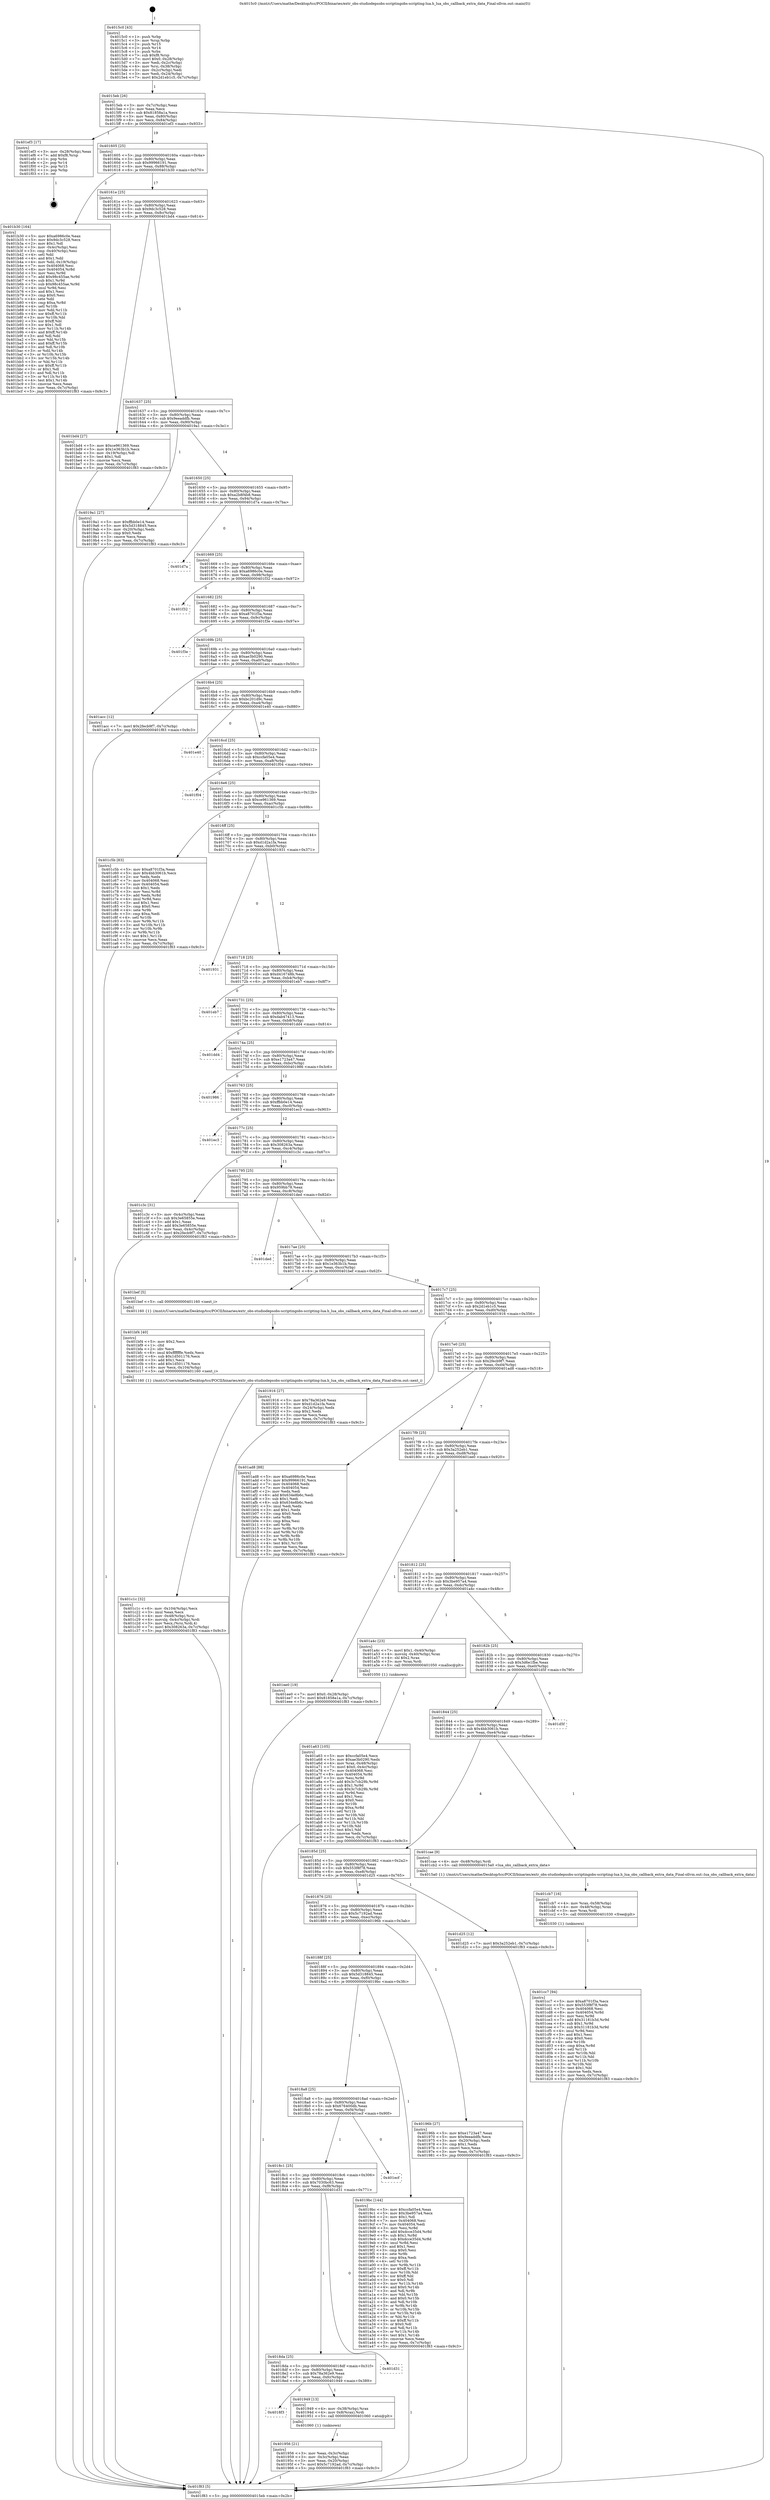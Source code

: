 digraph "0x4015c0" {
  label = "0x4015c0 (/mnt/c/Users/mathe/Desktop/tcc/POCII/binaries/extr_obs-studiodepsobs-scriptingobs-scripting-lua.h_lua_obs_callback_extra_data_Final-ollvm.out::main(0))"
  labelloc = "t"
  node[shape=record]

  Entry [label="",width=0.3,height=0.3,shape=circle,fillcolor=black,style=filled]
  "0x4015eb" [label="{
     0x4015eb [26]\l
     | [instrs]\l
     &nbsp;&nbsp;0x4015eb \<+3\>: mov -0x7c(%rbp),%eax\l
     &nbsp;&nbsp;0x4015ee \<+2\>: mov %eax,%ecx\l
     &nbsp;&nbsp;0x4015f0 \<+6\>: sub $0x81858a1a,%ecx\l
     &nbsp;&nbsp;0x4015f6 \<+3\>: mov %eax,-0x80(%rbp)\l
     &nbsp;&nbsp;0x4015f9 \<+6\>: mov %ecx,-0x84(%rbp)\l
     &nbsp;&nbsp;0x4015ff \<+6\>: je 0000000000401ef3 \<main+0x933\>\l
  }"]
  "0x401ef3" [label="{
     0x401ef3 [17]\l
     | [instrs]\l
     &nbsp;&nbsp;0x401ef3 \<+3\>: mov -0x28(%rbp),%eax\l
     &nbsp;&nbsp;0x401ef6 \<+7\>: add $0xf8,%rsp\l
     &nbsp;&nbsp;0x401efd \<+1\>: pop %rbx\l
     &nbsp;&nbsp;0x401efe \<+2\>: pop %r14\l
     &nbsp;&nbsp;0x401f00 \<+2\>: pop %r15\l
     &nbsp;&nbsp;0x401f02 \<+1\>: pop %rbp\l
     &nbsp;&nbsp;0x401f03 \<+1\>: ret\l
  }"]
  "0x401605" [label="{
     0x401605 [25]\l
     | [instrs]\l
     &nbsp;&nbsp;0x401605 \<+5\>: jmp 000000000040160a \<main+0x4a\>\l
     &nbsp;&nbsp;0x40160a \<+3\>: mov -0x80(%rbp),%eax\l
     &nbsp;&nbsp;0x40160d \<+5\>: sub $0x99966191,%eax\l
     &nbsp;&nbsp;0x401612 \<+6\>: mov %eax,-0x88(%rbp)\l
     &nbsp;&nbsp;0x401618 \<+6\>: je 0000000000401b30 \<main+0x570\>\l
  }"]
  Exit [label="",width=0.3,height=0.3,shape=circle,fillcolor=black,style=filled,peripheries=2]
  "0x401b30" [label="{
     0x401b30 [164]\l
     | [instrs]\l
     &nbsp;&nbsp;0x401b30 \<+5\>: mov $0xa6986c0e,%eax\l
     &nbsp;&nbsp;0x401b35 \<+5\>: mov $0x9dc3c528,%ecx\l
     &nbsp;&nbsp;0x401b3a \<+2\>: mov $0x1,%dl\l
     &nbsp;&nbsp;0x401b3c \<+3\>: mov -0x4c(%rbp),%esi\l
     &nbsp;&nbsp;0x401b3f \<+3\>: cmp -0x40(%rbp),%esi\l
     &nbsp;&nbsp;0x401b42 \<+4\>: setl %dil\l
     &nbsp;&nbsp;0x401b46 \<+4\>: and $0x1,%dil\l
     &nbsp;&nbsp;0x401b4a \<+4\>: mov %dil,-0x19(%rbp)\l
     &nbsp;&nbsp;0x401b4e \<+7\>: mov 0x404068,%esi\l
     &nbsp;&nbsp;0x401b55 \<+8\>: mov 0x404054,%r8d\l
     &nbsp;&nbsp;0x401b5d \<+3\>: mov %esi,%r9d\l
     &nbsp;&nbsp;0x401b60 \<+7\>: add $0x98c455ae,%r9d\l
     &nbsp;&nbsp;0x401b67 \<+4\>: sub $0x1,%r9d\l
     &nbsp;&nbsp;0x401b6b \<+7\>: sub $0x98c455ae,%r9d\l
     &nbsp;&nbsp;0x401b72 \<+4\>: imul %r9d,%esi\l
     &nbsp;&nbsp;0x401b76 \<+3\>: and $0x1,%esi\l
     &nbsp;&nbsp;0x401b79 \<+3\>: cmp $0x0,%esi\l
     &nbsp;&nbsp;0x401b7c \<+4\>: sete %dil\l
     &nbsp;&nbsp;0x401b80 \<+4\>: cmp $0xa,%r8d\l
     &nbsp;&nbsp;0x401b84 \<+4\>: setl %r10b\l
     &nbsp;&nbsp;0x401b88 \<+3\>: mov %dil,%r11b\l
     &nbsp;&nbsp;0x401b8b \<+4\>: xor $0xff,%r11b\l
     &nbsp;&nbsp;0x401b8f \<+3\>: mov %r10b,%bl\l
     &nbsp;&nbsp;0x401b92 \<+3\>: xor $0xff,%bl\l
     &nbsp;&nbsp;0x401b95 \<+3\>: xor $0x1,%dl\l
     &nbsp;&nbsp;0x401b98 \<+3\>: mov %r11b,%r14b\l
     &nbsp;&nbsp;0x401b9b \<+4\>: and $0xff,%r14b\l
     &nbsp;&nbsp;0x401b9f \<+3\>: and %dl,%dil\l
     &nbsp;&nbsp;0x401ba2 \<+3\>: mov %bl,%r15b\l
     &nbsp;&nbsp;0x401ba5 \<+4\>: and $0xff,%r15b\l
     &nbsp;&nbsp;0x401ba9 \<+3\>: and %dl,%r10b\l
     &nbsp;&nbsp;0x401bac \<+3\>: or %dil,%r14b\l
     &nbsp;&nbsp;0x401baf \<+3\>: or %r10b,%r15b\l
     &nbsp;&nbsp;0x401bb2 \<+3\>: xor %r15b,%r14b\l
     &nbsp;&nbsp;0x401bb5 \<+3\>: or %bl,%r11b\l
     &nbsp;&nbsp;0x401bb8 \<+4\>: xor $0xff,%r11b\l
     &nbsp;&nbsp;0x401bbc \<+3\>: or $0x1,%dl\l
     &nbsp;&nbsp;0x401bbf \<+3\>: and %dl,%r11b\l
     &nbsp;&nbsp;0x401bc2 \<+3\>: or %r11b,%r14b\l
     &nbsp;&nbsp;0x401bc5 \<+4\>: test $0x1,%r14b\l
     &nbsp;&nbsp;0x401bc9 \<+3\>: cmovne %ecx,%eax\l
     &nbsp;&nbsp;0x401bcc \<+3\>: mov %eax,-0x7c(%rbp)\l
     &nbsp;&nbsp;0x401bcf \<+5\>: jmp 0000000000401f83 \<main+0x9c3\>\l
  }"]
  "0x40161e" [label="{
     0x40161e [25]\l
     | [instrs]\l
     &nbsp;&nbsp;0x40161e \<+5\>: jmp 0000000000401623 \<main+0x63\>\l
     &nbsp;&nbsp;0x401623 \<+3\>: mov -0x80(%rbp),%eax\l
     &nbsp;&nbsp;0x401626 \<+5\>: sub $0x9dc3c528,%eax\l
     &nbsp;&nbsp;0x40162b \<+6\>: mov %eax,-0x8c(%rbp)\l
     &nbsp;&nbsp;0x401631 \<+6\>: je 0000000000401bd4 \<main+0x614\>\l
  }"]
  "0x401cc7" [label="{
     0x401cc7 [94]\l
     | [instrs]\l
     &nbsp;&nbsp;0x401cc7 \<+5\>: mov $0xa8701f3a,%ecx\l
     &nbsp;&nbsp;0x401ccc \<+5\>: mov $0x553f8f78,%edx\l
     &nbsp;&nbsp;0x401cd1 \<+7\>: mov 0x404068,%esi\l
     &nbsp;&nbsp;0x401cd8 \<+8\>: mov 0x404054,%r8d\l
     &nbsp;&nbsp;0x401ce0 \<+3\>: mov %esi,%r9d\l
     &nbsp;&nbsp;0x401ce3 \<+7\>: add $0x31181b3d,%r9d\l
     &nbsp;&nbsp;0x401cea \<+4\>: sub $0x1,%r9d\l
     &nbsp;&nbsp;0x401cee \<+7\>: sub $0x31181b3d,%r9d\l
     &nbsp;&nbsp;0x401cf5 \<+4\>: imul %r9d,%esi\l
     &nbsp;&nbsp;0x401cf9 \<+3\>: and $0x1,%esi\l
     &nbsp;&nbsp;0x401cfc \<+3\>: cmp $0x0,%esi\l
     &nbsp;&nbsp;0x401cff \<+4\>: sete %r10b\l
     &nbsp;&nbsp;0x401d03 \<+4\>: cmp $0xa,%r8d\l
     &nbsp;&nbsp;0x401d07 \<+4\>: setl %r11b\l
     &nbsp;&nbsp;0x401d0b \<+3\>: mov %r10b,%bl\l
     &nbsp;&nbsp;0x401d0e \<+3\>: and %r11b,%bl\l
     &nbsp;&nbsp;0x401d11 \<+3\>: xor %r11b,%r10b\l
     &nbsp;&nbsp;0x401d14 \<+3\>: or %r10b,%bl\l
     &nbsp;&nbsp;0x401d17 \<+3\>: test $0x1,%bl\l
     &nbsp;&nbsp;0x401d1a \<+3\>: cmovne %edx,%ecx\l
     &nbsp;&nbsp;0x401d1d \<+3\>: mov %ecx,-0x7c(%rbp)\l
     &nbsp;&nbsp;0x401d20 \<+5\>: jmp 0000000000401f83 \<main+0x9c3\>\l
  }"]
  "0x401bd4" [label="{
     0x401bd4 [27]\l
     | [instrs]\l
     &nbsp;&nbsp;0x401bd4 \<+5\>: mov $0xce961369,%eax\l
     &nbsp;&nbsp;0x401bd9 \<+5\>: mov $0x1e363b1b,%ecx\l
     &nbsp;&nbsp;0x401bde \<+3\>: mov -0x19(%rbp),%dl\l
     &nbsp;&nbsp;0x401be1 \<+3\>: test $0x1,%dl\l
     &nbsp;&nbsp;0x401be4 \<+3\>: cmovne %ecx,%eax\l
     &nbsp;&nbsp;0x401be7 \<+3\>: mov %eax,-0x7c(%rbp)\l
     &nbsp;&nbsp;0x401bea \<+5\>: jmp 0000000000401f83 \<main+0x9c3\>\l
  }"]
  "0x401637" [label="{
     0x401637 [25]\l
     | [instrs]\l
     &nbsp;&nbsp;0x401637 \<+5\>: jmp 000000000040163c \<main+0x7c\>\l
     &nbsp;&nbsp;0x40163c \<+3\>: mov -0x80(%rbp),%eax\l
     &nbsp;&nbsp;0x40163f \<+5\>: sub $0x9eeaddfb,%eax\l
     &nbsp;&nbsp;0x401644 \<+6\>: mov %eax,-0x90(%rbp)\l
     &nbsp;&nbsp;0x40164a \<+6\>: je 00000000004019a1 \<main+0x3e1\>\l
  }"]
  "0x401cb7" [label="{
     0x401cb7 [16]\l
     | [instrs]\l
     &nbsp;&nbsp;0x401cb7 \<+4\>: mov %rax,-0x58(%rbp)\l
     &nbsp;&nbsp;0x401cbb \<+4\>: mov -0x48(%rbp),%rax\l
     &nbsp;&nbsp;0x401cbf \<+3\>: mov %rax,%rdi\l
     &nbsp;&nbsp;0x401cc2 \<+5\>: call 0000000000401030 \<free@plt\>\l
     | [calls]\l
     &nbsp;&nbsp;0x401030 \{1\} (unknown)\l
  }"]
  "0x4019a1" [label="{
     0x4019a1 [27]\l
     | [instrs]\l
     &nbsp;&nbsp;0x4019a1 \<+5\>: mov $0xffbb0e14,%eax\l
     &nbsp;&nbsp;0x4019a6 \<+5\>: mov $0x5d318845,%ecx\l
     &nbsp;&nbsp;0x4019ab \<+3\>: mov -0x20(%rbp),%edx\l
     &nbsp;&nbsp;0x4019ae \<+3\>: cmp $0x0,%edx\l
     &nbsp;&nbsp;0x4019b1 \<+3\>: cmove %ecx,%eax\l
     &nbsp;&nbsp;0x4019b4 \<+3\>: mov %eax,-0x7c(%rbp)\l
     &nbsp;&nbsp;0x4019b7 \<+5\>: jmp 0000000000401f83 \<main+0x9c3\>\l
  }"]
  "0x401650" [label="{
     0x401650 [25]\l
     | [instrs]\l
     &nbsp;&nbsp;0x401650 \<+5\>: jmp 0000000000401655 \<main+0x95\>\l
     &nbsp;&nbsp;0x401655 \<+3\>: mov -0x80(%rbp),%eax\l
     &nbsp;&nbsp;0x401658 \<+5\>: sub $0xa2b8f4b8,%eax\l
     &nbsp;&nbsp;0x40165d \<+6\>: mov %eax,-0x94(%rbp)\l
     &nbsp;&nbsp;0x401663 \<+6\>: je 0000000000401d7a \<main+0x7ba\>\l
  }"]
  "0x401c1c" [label="{
     0x401c1c [32]\l
     | [instrs]\l
     &nbsp;&nbsp;0x401c1c \<+6\>: mov -0x104(%rbp),%ecx\l
     &nbsp;&nbsp;0x401c22 \<+3\>: imul %eax,%ecx\l
     &nbsp;&nbsp;0x401c25 \<+4\>: mov -0x48(%rbp),%rsi\l
     &nbsp;&nbsp;0x401c29 \<+4\>: movslq -0x4c(%rbp),%rdi\l
     &nbsp;&nbsp;0x401c2d \<+3\>: mov %ecx,(%rsi,%rdi,4)\l
     &nbsp;&nbsp;0x401c30 \<+7\>: movl $0x308263a,-0x7c(%rbp)\l
     &nbsp;&nbsp;0x401c37 \<+5\>: jmp 0000000000401f83 \<main+0x9c3\>\l
  }"]
  "0x401d7a" [label="{
     0x401d7a\l
  }", style=dashed]
  "0x401669" [label="{
     0x401669 [25]\l
     | [instrs]\l
     &nbsp;&nbsp;0x401669 \<+5\>: jmp 000000000040166e \<main+0xae\>\l
     &nbsp;&nbsp;0x40166e \<+3\>: mov -0x80(%rbp),%eax\l
     &nbsp;&nbsp;0x401671 \<+5\>: sub $0xa6986c0e,%eax\l
     &nbsp;&nbsp;0x401676 \<+6\>: mov %eax,-0x98(%rbp)\l
     &nbsp;&nbsp;0x40167c \<+6\>: je 0000000000401f32 \<main+0x972\>\l
  }"]
  "0x401bf4" [label="{
     0x401bf4 [40]\l
     | [instrs]\l
     &nbsp;&nbsp;0x401bf4 \<+5\>: mov $0x2,%ecx\l
     &nbsp;&nbsp;0x401bf9 \<+1\>: cltd\l
     &nbsp;&nbsp;0x401bfa \<+2\>: idiv %ecx\l
     &nbsp;&nbsp;0x401bfc \<+6\>: imul $0xfffffffe,%edx,%ecx\l
     &nbsp;&nbsp;0x401c02 \<+6\>: sub $0x1d501176,%ecx\l
     &nbsp;&nbsp;0x401c08 \<+3\>: add $0x1,%ecx\l
     &nbsp;&nbsp;0x401c0b \<+6\>: add $0x1d501176,%ecx\l
     &nbsp;&nbsp;0x401c11 \<+6\>: mov %ecx,-0x104(%rbp)\l
     &nbsp;&nbsp;0x401c17 \<+5\>: call 0000000000401160 \<next_i\>\l
     | [calls]\l
     &nbsp;&nbsp;0x401160 \{1\} (/mnt/c/Users/mathe/Desktop/tcc/POCII/binaries/extr_obs-studiodepsobs-scriptingobs-scripting-lua.h_lua_obs_callback_extra_data_Final-ollvm.out::next_i)\l
  }"]
  "0x401f32" [label="{
     0x401f32\l
  }", style=dashed]
  "0x401682" [label="{
     0x401682 [25]\l
     | [instrs]\l
     &nbsp;&nbsp;0x401682 \<+5\>: jmp 0000000000401687 \<main+0xc7\>\l
     &nbsp;&nbsp;0x401687 \<+3\>: mov -0x80(%rbp),%eax\l
     &nbsp;&nbsp;0x40168a \<+5\>: sub $0xa8701f3a,%eax\l
     &nbsp;&nbsp;0x40168f \<+6\>: mov %eax,-0x9c(%rbp)\l
     &nbsp;&nbsp;0x401695 \<+6\>: je 0000000000401f3e \<main+0x97e\>\l
  }"]
  "0x401a63" [label="{
     0x401a63 [105]\l
     | [instrs]\l
     &nbsp;&nbsp;0x401a63 \<+5\>: mov $0xccfa05e4,%ecx\l
     &nbsp;&nbsp;0x401a68 \<+5\>: mov $0xae3b0290,%edx\l
     &nbsp;&nbsp;0x401a6d \<+4\>: mov %rax,-0x48(%rbp)\l
     &nbsp;&nbsp;0x401a71 \<+7\>: movl $0x0,-0x4c(%rbp)\l
     &nbsp;&nbsp;0x401a78 \<+7\>: mov 0x404068,%esi\l
     &nbsp;&nbsp;0x401a7f \<+8\>: mov 0x404054,%r8d\l
     &nbsp;&nbsp;0x401a87 \<+3\>: mov %esi,%r9d\l
     &nbsp;&nbsp;0x401a8a \<+7\>: add $0x3c7cb29b,%r9d\l
     &nbsp;&nbsp;0x401a91 \<+4\>: sub $0x1,%r9d\l
     &nbsp;&nbsp;0x401a95 \<+7\>: sub $0x3c7cb29b,%r9d\l
     &nbsp;&nbsp;0x401a9c \<+4\>: imul %r9d,%esi\l
     &nbsp;&nbsp;0x401aa0 \<+3\>: and $0x1,%esi\l
     &nbsp;&nbsp;0x401aa3 \<+3\>: cmp $0x0,%esi\l
     &nbsp;&nbsp;0x401aa6 \<+4\>: sete %r10b\l
     &nbsp;&nbsp;0x401aaa \<+4\>: cmp $0xa,%r8d\l
     &nbsp;&nbsp;0x401aae \<+4\>: setl %r11b\l
     &nbsp;&nbsp;0x401ab2 \<+3\>: mov %r10b,%bl\l
     &nbsp;&nbsp;0x401ab5 \<+3\>: and %r11b,%bl\l
     &nbsp;&nbsp;0x401ab8 \<+3\>: xor %r11b,%r10b\l
     &nbsp;&nbsp;0x401abb \<+3\>: or %r10b,%bl\l
     &nbsp;&nbsp;0x401abe \<+3\>: test $0x1,%bl\l
     &nbsp;&nbsp;0x401ac1 \<+3\>: cmovne %edx,%ecx\l
     &nbsp;&nbsp;0x401ac4 \<+3\>: mov %ecx,-0x7c(%rbp)\l
     &nbsp;&nbsp;0x401ac7 \<+5\>: jmp 0000000000401f83 \<main+0x9c3\>\l
  }"]
  "0x401f3e" [label="{
     0x401f3e\l
  }", style=dashed]
  "0x40169b" [label="{
     0x40169b [25]\l
     | [instrs]\l
     &nbsp;&nbsp;0x40169b \<+5\>: jmp 00000000004016a0 \<main+0xe0\>\l
     &nbsp;&nbsp;0x4016a0 \<+3\>: mov -0x80(%rbp),%eax\l
     &nbsp;&nbsp;0x4016a3 \<+5\>: sub $0xae3b0290,%eax\l
     &nbsp;&nbsp;0x4016a8 \<+6\>: mov %eax,-0xa0(%rbp)\l
     &nbsp;&nbsp;0x4016ae \<+6\>: je 0000000000401acc \<main+0x50c\>\l
  }"]
  "0x401956" [label="{
     0x401956 [21]\l
     | [instrs]\l
     &nbsp;&nbsp;0x401956 \<+3\>: mov %eax,-0x3c(%rbp)\l
     &nbsp;&nbsp;0x401959 \<+3\>: mov -0x3c(%rbp),%eax\l
     &nbsp;&nbsp;0x40195c \<+3\>: mov %eax,-0x20(%rbp)\l
     &nbsp;&nbsp;0x40195f \<+7\>: movl $0x5c7192ad,-0x7c(%rbp)\l
     &nbsp;&nbsp;0x401966 \<+5\>: jmp 0000000000401f83 \<main+0x9c3\>\l
  }"]
  "0x401acc" [label="{
     0x401acc [12]\l
     | [instrs]\l
     &nbsp;&nbsp;0x401acc \<+7\>: movl $0x2fecb9f7,-0x7c(%rbp)\l
     &nbsp;&nbsp;0x401ad3 \<+5\>: jmp 0000000000401f83 \<main+0x9c3\>\l
  }"]
  "0x4016b4" [label="{
     0x4016b4 [25]\l
     | [instrs]\l
     &nbsp;&nbsp;0x4016b4 \<+5\>: jmp 00000000004016b9 \<main+0xf9\>\l
     &nbsp;&nbsp;0x4016b9 \<+3\>: mov -0x80(%rbp),%eax\l
     &nbsp;&nbsp;0x4016bc \<+5\>: sub $0xbc201d9c,%eax\l
     &nbsp;&nbsp;0x4016c1 \<+6\>: mov %eax,-0xa4(%rbp)\l
     &nbsp;&nbsp;0x4016c7 \<+6\>: je 0000000000401e40 \<main+0x880\>\l
  }"]
  "0x4018f3" [label="{
     0x4018f3\l
  }", style=dashed]
  "0x401e40" [label="{
     0x401e40\l
  }", style=dashed]
  "0x4016cd" [label="{
     0x4016cd [25]\l
     | [instrs]\l
     &nbsp;&nbsp;0x4016cd \<+5\>: jmp 00000000004016d2 \<main+0x112\>\l
     &nbsp;&nbsp;0x4016d2 \<+3\>: mov -0x80(%rbp),%eax\l
     &nbsp;&nbsp;0x4016d5 \<+5\>: sub $0xccfa05e4,%eax\l
     &nbsp;&nbsp;0x4016da \<+6\>: mov %eax,-0xa8(%rbp)\l
     &nbsp;&nbsp;0x4016e0 \<+6\>: je 0000000000401f04 \<main+0x944\>\l
  }"]
  "0x401949" [label="{
     0x401949 [13]\l
     | [instrs]\l
     &nbsp;&nbsp;0x401949 \<+4\>: mov -0x38(%rbp),%rax\l
     &nbsp;&nbsp;0x40194d \<+4\>: mov 0x8(%rax),%rdi\l
     &nbsp;&nbsp;0x401951 \<+5\>: call 0000000000401060 \<atoi@plt\>\l
     | [calls]\l
     &nbsp;&nbsp;0x401060 \{1\} (unknown)\l
  }"]
  "0x401f04" [label="{
     0x401f04\l
  }", style=dashed]
  "0x4016e6" [label="{
     0x4016e6 [25]\l
     | [instrs]\l
     &nbsp;&nbsp;0x4016e6 \<+5\>: jmp 00000000004016eb \<main+0x12b\>\l
     &nbsp;&nbsp;0x4016eb \<+3\>: mov -0x80(%rbp),%eax\l
     &nbsp;&nbsp;0x4016ee \<+5\>: sub $0xce961369,%eax\l
     &nbsp;&nbsp;0x4016f3 \<+6\>: mov %eax,-0xac(%rbp)\l
     &nbsp;&nbsp;0x4016f9 \<+6\>: je 0000000000401c5b \<main+0x69b\>\l
  }"]
  "0x4018da" [label="{
     0x4018da [25]\l
     | [instrs]\l
     &nbsp;&nbsp;0x4018da \<+5\>: jmp 00000000004018df \<main+0x31f\>\l
     &nbsp;&nbsp;0x4018df \<+3\>: mov -0x80(%rbp),%eax\l
     &nbsp;&nbsp;0x4018e2 \<+5\>: sub $0x78a362e9,%eax\l
     &nbsp;&nbsp;0x4018e7 \<+6\>: mov %eax,-0xfc(%rbp)\l
     &nbsp;&nbsp;0x4018ed \<+6\>: je 0000000000401949 \<main+0x389\>\l
  }"]
  "0x401c5b" [label="{
     0x401c5b [83]\l
     | [instrs]\l
     &nbsp;&nbsp;0x401c5b \<+5\>: mov $0xa8701f3a,%eax\l
     &nbsp;&nbsp;0x401c60 \<+5\>: mov $0x4bb3061b,%ecx\l
     &nbsp;&nbsp;0x401c65 \<+2\>: xor %edx,%edx\l
     &nbsp;&nbsp;0x401c67 \<+7\>: mov 0x404068,%esi\l
     &nbsp;&nbsp;0x401c6e \<+7\>: mov 0x404054,%edi\l
     &nbsp;&nbsp;0x401c75 \<+3\>: sub $0x1,%edx\l
     &nbsp;&nbsp;0x401c78 \<+3\>: mov %esi,%r8d\l
     &nbsp;&nbsp;0x401c7b \<+3\>: add %edx,%r8d\l
     &nbsp;&nbsp;0x401c7e \<+4\>: imul %r8d,%esi\l
     &nbsp;&nbsp;0x401c82 \<+3\>: and $0x1,%esi\l
     &nbsp;&nbsp;0x401c85 \<+3\>: cmp $0x0,%esi\l
     &nbsp;&nbsp;0x401c88 \<+4\>: sete %r9b\l
     &nbsp;&nbsp;0x401c8c \<+3\>: cmp $0xa,%edi\l
     &nbsp;&nbsp;0x401c8f \<+4\>: setl %r10b\l
     &nbsp;&nbsp;0x401c93 \<+3\>: mov %r9b,%r11b\l
     &nbsp;&nbsp;0x401c96 \<+3\>: and %r10b,%r11b\l
     &nbsp;&nbsp;0x401c99 \<+3\>: xor %r10b,%r9b\l
     &nbsp;&nbsp;0x401c9c \<+3\>: or %r9b,%r11b\l
     &nbsp;&nbsp;0x401c9f \<+4\>: test $0x1,%r11b\l
     &nbsp;&nbsp;0x401ca3 \<+3\>: cmovne %ecx,%eax\l
     &nbsp;&nbsp;0x401ca6 \<+3\>: mov %eax,-0x7c(%rbp)\l
     &nbsp;&nbsp;0x401ca9 \<+5\>: jmp 0000000000401f83 \<main+0x9c3\>\l
  }"]
  "0x4016ff" [label="{
     0x4016ff [25]\l
     | [instrs]\l
     &nbsp;&nbsp;0x4016ff \<+5\>: jmp 0000000000401704 \<main+0x144\>\l
     &nbsp;&nbsp;0x401704 \<+3\>: mov -0x80(%rbp),%eax\l
     &nbsp;&nbsp;0x401707 \<+5\>: sub $0xd1d2a1fa,%eax\l
     &nbsp;&nbsp;0x40170c \<+6\>: mov %eax,-0xb0(%rbp)\l
     &nbsp;&nbsp;0x401712 \<+6\>: je 0000000000401931 \<main+0x371\>\l
  }"]
  "0x401d31" [label="{
     0x401d31\l
  }", style=dashed]
  "0x401931" [label="{
     0x401931\l
  }", style=dashed]
  "0x401718" [label="{
     0x401718 [25]\l
     | [instrs]\l
     &nbsp;&nbsp;0x401718 \<+5\>: jmp 000000000040171d \<main+0x15d\>\l
     &nbsp;&nbsp;0x40171d \<+3\>: mov -0x80(%rbp),%eax\l
     &nbsp;&nbsp;0x401720 \<+5\>: sub $0xd416748b,%eax\l
     &nbsp;&nbsp;0x401725 \<+6\>: mov %eax,-0xb4(%rbp)\l
     &nbsp;&nbsp;0x40172b \<+6\>: je 0000000000401eb7 \<main+0x8f7\>\l
  }"]
  "0x4018c1" [label="{
     0x4018c1 [25]\l
     | [instrs]\l
     &nbsp;&nbsp;0x4018c1 \<+5\>: jmp 00000000004018c6 \<main+0x306\>\l
     &nbsp;&nbsp;0x4018c6 \<+3\>: mov -0x80(%rbp),%eax\l
     &nbsp;&nbsp;0x4018c9 \<+5\>: sub $0x7030bc63,%eax\l
     &nbsp;&nbsp;0x4018ce \<+6\>: mov %eax,-0xf8(%rbp)\l
     &nbsp;&nbsp;0x4018d4 \<+6\>: je 0000000000401d31 \<main+0x771\>\l
  }"]
  "0x401eb7" [label="{
     0x401eb7\l
  }", style=dashed]
  "0x401731" [label="{
     0x401731 [25]\l
     | [instrs]\l
     &nbsp;&nbsp;0x401731 \<+5\>: jmp 0000000000401736 \<main+0x176\>\l
     &nbsp;&nbsp;0x401736 \<+3\>: mov -0x80(%rbp),%eax\l
     &nbsp;&nbsp;0x401739 \<+5\>: sub $0xdab47413,%eax\l
     &nbsp;&nbsp;0x40173e \<+6\>: mov %eax,-0xb8(%rbp)\l
     &nbsp;&nbsp;0x401744 \<+6\>: je 0000000000401dd4 \<main+0x814\>\l
  }"]
  "0x401ecf" [label="{
     0x401ecf\l
  }", style=dashed]
  "0x401dd4" [label="{
     0x401dd4\l
  }", style=dashed]
  "0x40174a" [label="{
     0x40174a [25]\l
     | [instrs]\l
     &nbsp;&nbsp;0x40174a \<+5\>: jmp 000000000040174f \<main+0x18f\>\l
     &nbsp;&nbsp;0x40174f \<+3\>: mov -0x80(%rbp),%eax\l
     &nbsp;&nbsp;0x401752 \<+5\>: sub $0xe1723a47,%eax\l
     &nbsp;&nbsp;0x401757 \<+6\>: mov %eax,-0xbc(%rbp)\l
     &nbsp;&nbsp;0x40175d \<+6\>: je 0000000000401986 \<main+0x3c6\>\l
  }"]
  "0x4018a8" [label="{
     0x4018a8 [25]\l
     | [instrs]\l
     &nbsp;&nbsp;0x4018a8 \<+5\>: jmp 00000000004018ad \<main+0x2ed\>\l
     &nbsp;&nbsp;0x4018ad \<+3\>: mov -0x80(%rbp),%eax\l
     &nbsp;&nbsp;0x4018b0 \<+5\>: sub $0x676400db,%eax\l
     &nbsp;&nbsp;0x4018b5 \<+6\>: mov %eax,-0xf4(%rbp)\l
     &nbsp;&nbsp;0x4018bb \<+6\>: je 0000000000401ecf \<main+0x90f\>\l
  }"]
  "0x401986" [label="{
     0x401986\l
  }", style=dashed]
  "0x401763" [label="{
     0x401763 [25]\l
     | [instrs]\l
     &nbsp;&nbsp;0x401763 \<+5\>: jmp 0000000000401768 \<main+0x1a8\>\l
     &nbsp;&nbsp;0x401768 \<+3\>: mov -0x80(%rbp),%eax\l
     &nbsp;&nbsp;0x40176b \<+5\>: sub $0xffbb0e14,%eax\l
     &nbsp;&nbsp;0x401770 \<+6\>: mov %eax,-0xc0(%rbp)\l
     &nbsp;&nbsp;0x401776 \<+6\>: je 0000000000401ec3 \<main+0x903\>\l
  }"]
  "0x4019bc" [label="{
     0x4019bc [144]\l
     | [instrs]\l
     &nbsp;&nbsp;0x4019bc \<+5\>: mov $0xccfa05e4,%eax\l
     &nbsp;&nbsp;0x4019c1 \<+5\>: mov $0x3be957a4,%ecx\l
     &nbsp;&nbsp;0x4019c6 \<+2\>: mov $0x1,%dl\l
     &nbsp;&nbsp;0x4019c8 \<+7\>: mov 0x404068,%esi\l
     &nbsp;&nbsp;0x4019cf \<+7\>: mov 0x404054,%edi\l
     &nbsp;&nbsp;0x4019d6 \<+3\>: mov %esi,%r8d\l
     &nbsp;&nbsp;0x4019d9 \<+7\>: add $0xdcce35d4,%r8d\l
     &nbsp;&nbsp;0x4019e0 \<+4\>: sub $0x1,%r8d\l
     &nbsp;&nbsp;0x4019e4 \<+7\>: sub $0xdcce35d4,%r8d\l
     &nbsp;&nbsp;0x4019eb \<+4\>: imul %r8d,%esi\l
     &nbsp;&nbsp;0x4019ef \<+3\>: and $0x1,%esi\l
     &nbsp;&nbsp;0x4019f2 \<+3\>: cmp $0x0,%esi\l
     &nbsp;&nbsp;0x4019f5 \<+4\>: sete %r9b\l
     &nbsp;&nbsp;0x4019f9 \<+3\>: cmp $0xa,%edi\l
     &nbsp;&nbsp;0x4019fc \<+4\>: setl %r10b\l
     &nbsp;&nbsp;0x401a00 \<+3\>: mov %r9b,%r11b\l
     &nbsp;&nbsp;0x401a03 \<+4\>: xor $0xff,%r11b\l
     &nbsp;&nbsp;0x401a07 \<+3\>: mov %r10b,%bl\l
     &nbsp;&nbsp;0x401a0a \<+3\>: xor $0xff,%bl\l
     &nbsp;&nbsp;0x401a0d \<+3\>: xor $0x0,%dl\l
     &nbsp;&nbsp;0x401a10 \<+3\>: mov %r11b,%r14b\l
     &nbsp;&nbsp;0x401a13 \<+4\>: and $0x0,%r14b\l
     &nbsp;&nbsp;0x401a17 \<+3\>: and %dl,%r9b\l
     &nbsp;&nbsp;0x401a1a \<+3\>: mov %bl,%r15b\l
     &nbsp;&nbsp;0x401a1d \<+4\>: and $0x0,%r15b\l
     &nbsp;&nbsp;0x401a21 \<+3\>: and %dl,%r10b\l
     &nbsp;&nbsp;0x401a24 \<+3\>: or %r9b,%r14b\l
     &nbsp;&nbsp;0x401a27 \<+3\>: or %r10b,%r15b\l
     &nbsp;&nbsp;0x401a2a \<+3\>: xor %r15b,%r14b\l
     &nbsp;&nbsp;0x401a2d \<+3\>: or %bl,%r11b\l
     &nbsp;&nbsp;0x401a30 \<+4\>: xor $0xff,%r11b\l
     &nbsp;&nbsp;0x401a34 \<+3\>: or $0x0,%dl\l
     &nbsp;&nbsp;0x401a37 \<+3\>: and %dl,%r11b\l
     &nbsp;&nbsp;0x401a3a \<+3\>: or %r11b,%r14b\l
     &nbsp;&nbsp;0x401a3d \<+4\>: test $0x1,%r14b\l
     &nbsp;&nbsp;0x401a41 \<+3\>: cmovne %ecx,%eax\l
     &nbsp;&nbsp;0x401a44 \<+3\>: mov %eax,-0x7c(%rbp)\l
     &nbsp;&nbsp;0x401a47 \<+5\>: jmp 0000000000401f83 \<main+0x9c3\>\l
  }"]
  "0x401ec3" [label="{
     0x401ec3\l
  }", style=dashed]
  "0x40177c" [label="{
     0x40177c [25]\l
     | [instrs]\l
     &nbsp;&nbsp;0x40177c \<+5\>: jmp 0000000000401781 \<main+0x1c1\>\l
     &nbsp;&nbsp;0x401781 \<+3\>: mov -0x80(%rbp),%eax\l
     &nbsp;&nbsp;0x401784 \<+5\>: sub $0x308263a,%eax\l
     &nbsp;&nbsp;0x401789 \<+6\>: mov %eax,-0xc4(%rbp)\l
     &nbsp;&nbsp;0x40178f \<+6\>: je 0000000000401c3c \<main+0x67c\>\l
  }"]
  "0x40188f" [label="{
     0x40188f [25]\l
     | [instrs]\l
     &nbsp;&nbsp;0x40188f \<+5\>: jmp 0000000000401894 \<main+0x2d4\>\l
     &nbsp;&nbsp;0x401894 \<+3\>: mov -0x80(%rbp),%eax\l
     &nbsp;&nbsp;0x401897 \<+5\>: sub $0x5d318845,%eax\l
     &nbsp;&nbsp;0x40189c \<+6\>: mov %eax,-0xf0(%rbp)\l
     &nbsp;&nbsp;0x4018a2 \<+6\>: je 00000000004019bc \<main+0x3fc\>\l
  }"]
  "0x401c3c" [label="{
     0x401c3c [31]\l
     | [instrs]\l
     &nbsp;&nbsp;0x401c3c \<+3\>: mov -0x4c(%rbp),%eax\l
     &nbsp;&nbsp;0x401c3f \<+5\>: sub $0x3e65855e,%eax\l
     &nbsp;&nbsp;0x401c44 \<+3\>: add $0x1,%eax\l
     &nbsp;&nbsp;0x401c47 \<+5\>: add $0x3e65855e,%eax\l
     &nbsp;&nbsp;0x401c4c \<+3\>: mov %eax,-0x4c(%rbp)\l
     &nbsp;&nbsp;0x401c4f \<+7\>: movl $0x2fecb9f7,-0x7c(%rbp)\l
     &nbsp;&nbsp;0x401c56 \<+5\>: jmp 0000000000401f83 \<main+0x9c3\>\l
  }"]
  "0x401795" [label="{
     0x401795 [25]\l
     | [instrs]\l
     &nbsp;&nbsp;0x401795 \<+5\>: jmp 000000000040179a \<main+0x1da\>\l
     &nbsp;&nbsp;0x40179a \<+3\>: mov -0x80(%rbp),%eax\l
     &nbsp;&nbsp;0x40179d \<+5\>: sub $0x959bb78,%eax\l
     &nbsp;&nbsp;0x4017a2 \<+6\>: mov %eax,-0xc8(%rbp)\l
     &nbsp;&nbsp;0x4017a8 \<+6\>: je 0000000000401ded \<main+0x82d\>\l
  }"]
  "0x40196b" [label="{
     0x40196b [27]\l
     | [instrs]\l
     &nbsp;&nbsp;0x40196b \<+5\>: mov $0xe1723a47,%eax\l
     &nbsp;&nbsp;0x401970 \<+5\>: mov $0x9eeaddfb,%ecx\l
     &nbsp;&nbsp;0x401975 \<+3\>: mov -0x20(%rbp),%edx\l
     &nbsp;&nbsp;0x401978 \<+3\>: cmp $0x1,%edx\l
     &nbsp;&nbsp;0x40197b \<+3\>: cmovl %ecx,%eax\l
     &nbsp;&nbsp;0x40197e \<+3\>: mov %eax,-0x7c(%rbp)\l
     &nbsp;&nbsp;0x401981 \<+5\>: jmp 0000000000401f83 \<main+0x9c3\>\l
  }"]
  "0x401ded" [label="{
     0x401ded\l
  }", style=dashed]
  "0x4017ae" [label="{
     0x4017ae [25]\l
     | [instrs]\l
     &nbsp;&nbsp;0x4017ae \<+5\>: jmp 00000000004017b3 \<main+0x1f3\>\l
     &nbsp;&nbsp;0x4017b3 \<+3\>: mov -0x80(%rbp),%eax\l
     &nbsp;&nbsp;0x4017b6 \<+5\>: sub $0x1e363b1b,%eax\l
     &nbsp;&nbsp;0x4017bb \<+6\>: mov %eax,-0xcc(%rbp)\l
     &nbsp;&nbsp;0x4017c1 \<+6\>: je 0000000000401bef \<main+0x62f\>\l
  }"]
  "0x401876" [label="{
     0x401876 [25]\l
     | [instrs]\l
     &nbsp;&nbsp;0x401876 \<+5\>: jmp 000000000040187b \<main+0x2bb\>\l
     &nbsp;&nbsp;0x40187b \<+3\>: mov -0x80(%rbp),%eax\l
     &nbsp;&nbsp;0x40187e \<+5\>: sub $0x5c7192ad,%eax\l
     &nbsp;&nbsp;0x401883 \<+6\>: mov %eax,-0xec(%rbp)\l
     &nbsp;&nbsp;0x401889 \<+6\>: je 000000000040196b \<main+0x3ab\>\l
  }"]
  "0x401bef" [label="{
     0x401bef [5]\l
     | [instrs]\l
     &nbsp;&nbsp;0x401bef \<+5\>: call 0000000000401160 \<next_i\>\l
     | [calls]\l
     &nbsp;&nbsp;0x401160 \{1\} (/mnt/c/Users/mathe/Desktop/tcc/POCII/binaries/extr_obs-studiodepsobs-scriptingobs-scripting-lua.h_lua_obs_callback_extra_data_Final-ollvm.out::next_i)\l
  }"]
  "0x4017c7" [label="{
     0x4017c7 [25]\l
     | [instrs]\l
     &nbsp;&nbsp;0x4017c7 \<+5\>: jmp 00000000004017cc \<main+0x20c\>\l
     &nbsp;&nbsp;0x4017cc \<+3\>: mov -0x80(%rbp),%eax\l
     &nbsp;&nbsp;0x4017cf \<+5\>: sub $0x2d1eb1c5,%eax\l
     &nbsp;&nbsp;0x4017d4 \<+6\>: mov %eax,-0xd0(%rbp)\l
     &nbsp;&nbsp;0x4017da \<+6\>: je 0000000000401916 \<main+0x356\>\l
  }"]
  "0x401d25" [label="{
     0x401d25 [12]\l
     | [instrs]\l
     &nbsp;&nbsp;0x401d25 \<+7\>: movl $0x3a252eb1,-0x7c(%rbp)\l
     &nbsp;&nbsp;0x401d2c \<+5\>: jmp 0000000000401f83 \<main+0x9c3\>\l
  }"]
  "0x401916" [label="{
     0x401916 [27]\l
     | [instrs]\l
     &nbsp;&nbsp;0x401916 \<+5\>: mov $0x78a362e9,%eax\l
     &nbsp;&nbsp;0x40191b \<+5\>: mov $0xd1d2a1fa,%ecx\l
     &nbsp;&nbsp;0x401920 \<+3\>: mov -0x24(%rbp),%edx\l
     &nbsp;&nbsp;0x401923 \<+3\>: cmp $0x2,%edx\l
     &nbsp;&nbsp;0x401926 \<+3\>: cmovne %ecx,%eax\l
     &nbsp;&nbsp;0x401929 \<+3\>: mov %eax,-0x7c(%rbp)\l
     &nbsp;&nbsp;0x40192c \<+5\>: jmp 0000000000401f83 \<main+0x9c3\>\l
  }"]
  "0x4017e0" [label="{
     0x4017e0 [25]\l
     | [instrs]\l
     &nbsp;&nbsp;0x4017e0 \<+5\>: jmp 00000000004017e5 \<main+0x225\>\l
     &nbsp;&nbsp;0x4017e5 \<+3\>: mov -0x80(%rbp),%eax\l
     &nbsp;&nbsp;0x4017e8 \<+5\>: sub $0x2fecb9f7,%eax\l
     &nbsp;&nbsp;0x4017ed \<+6\>: mov %eax,-0xd4(%rbp)\l
     &nbsp;&nbsp;0x4017f3 \<+6\>: je 0000000000401ad8 \<main+0x518\>\l
  }"]
  "0x401f83" [label="{
     0x401f83 [5]\l
     | [instrs]\l
     &nbsp;&nbsp;0x401f83 \<+5\>: jmp 00000000004015eb \<main+0x2b\>\l
  }"]
  "0x4015c0" [label="{
     0x4015c0 [43]\l
     | [instrs]\l
     &nbsp;&nbsp;0x4015c0 \<+1\>: push %rbp\l
     &nbsp;&nbsp;0x4015c1 \<+3\>: mov %rsp,%rbp\l
     &nbsp;&nbsp;0x4015c4 \<+2\>: push %r15\l
     &nbsp;&nbsp;0x4015c6 \<+2\>: push %r14\l
     &nbsp;&nbsp;0x4015c8 \<+1\>: push %rbx\l
     &nbsp;&nbsp;0x4015c9 \<+7\>: sub $0xf8,%rsp\l
     &nbsp;&nbsp;0x4015d0 \<+7\>: movl $0x0,-0x28(%rbp)\l
     &nbsp;&nbsp;0x4015d7 \<+3\>: mov %edi,-0x2c(%rbp)\l
     &nbsp;&nbsp;0x4015da \<+4\>: mov %rsi,-0x38(%rbp)\l
     &nbsp;&nbsp;0x4015de \<+3\>: mov -0x2c(%rbp),%edi\l
     &nbsp;&nbsp;0x4015e1 \<+3\>: mov %edi,-0x24(%rbp)\l
     &nbsp;&nbsp;0x4015e4 \<+7\>: movl $0x2d1eb1c5,-0x7c(%rbp)\l
  }"]
  "0x40185d" [label="{
     0x40185d [25]\l
     | [instrs]\l
     &nbsp;&nbsp;0x40185d \<+5\>: jmp 0000000000401862 \<main+0x2a2\>\l
     &nbsp;&nbsp;0x401862 \<+3\>: mov -0x80(%rbp),%eax\l
     &nbsp;&nbsp;0x401865 \<+5\>: sub $0x553f8f78,%eax\l
     &nbsp;&nbsp;0x40186a \<+6\>: mov %eax,-0xe8(%rbp)\l
     &nbsp;&nbsp;0x401870 \<+6\>: je 0000000000401d25 \<main+0x765\>\l
  }"]
  "0x401ad8" [label="{
     0x401ad8 [88]\l
     | [instrs]\l
     &nbsp;&nbsp;0x401ad8 \<+5\>: mov $0xa6986c0e,%eax\l
     &nbsp;&nbsp;0x401add \<+5\>: mov $0x99966191,%ecx\l
     &nbsp;&nbsp;0x401ae2 \<+7\>: mov 0x404068,%edx\l
     &nbsp;&nbsp;0x401ae9 \<+7\>: mov 0x404054,%esi\l
     &nbsp;&nbsp;0x401af0 \<+2\>: mov %edx,%edi\l
     &nbsp;&nbsp;0x401af2 \<+6\>: add $0x634e8b6c,%edi\l
     &nbsp;&nbsp;0x401af8 \<+3\>: sub $0x1,%edi\l
     &nbsp;&nbsp;0x401afb \<+6\>: sub $0x634e8b6c,%edi\l
     &nbsp;&nbsp;0x401b01 \<+3\>: imul %edi,%edx\l
     &nbsp;&nbsp;0x401b04 \<+3\>: and $0x1,%edx\l
     &nbsp;&nbsp;0x401b07 \<+3\>: cmp $0x0,%edx\l
     &nbsp;&nbsp;0x401b0a \<+4\>: sete %r8b\l
     &nbsp;&nbsp;0x401b0e \<+3\>: cmp $0xa,%esi\l
     &nbsp;&nbsp;0x401b11 \<+4\>: setl %r9b\l
     &nbsp;&nbsp;0x401b15 \<+3\>: mov %r8b,%r10b\l
     &nbsp;&nbsp;0x401b18 \<+3\>: and %r9b,%r10b\l
     &nbsp;&nbsp;0x401b1b \<+3\>: xor %r9b,%r8b\l
     &nbsp;&nbsp;0x401b1e \<+3\>: or %r8b,%r10b\l
     &nbsp;&nbsp;0x401b21 \<+4\>: test $0x1,%r10b\l
     &nbsp;&nbsp;0x401b25 \<+3\>: cmovne %ecx,%eax\l
     &nbsp;&nbsp;0x401b28 \<+3\>: mov %eax,-0x7c(%rbp)\l
     &nbsp;&nbsp;0x401b2b \<+5\>: jmp 0000000000401f83 \<main+0x9c3\>\l
  }"]
  "0x4017f9" [label="{
     0x4017f9 [25]\l
     | [instrs]\l
     &nbsp;&nbsp;0x4017f9 \<+5\>: jmp 00000000004017fe \<main+0x23e\>\l
     &nbsp;&nbsp;0x4017fe \<+3\>: mov -0x80(%rbp),%eax\l
     &nbsp;&nbsp;0x401801 \<+5\>: sub $0x3a252eb1,%eax\l
     &nbsp;&nbsp;0x401806 \<+6\>: mov %eax,-0xd8(%rbp)\l
     &nbsp;&nbsp;0x40180c \<+6\>: je 0000000000401ee0 \<main+0x920\>\l
  }"]
  "0x401cae" [label="{
     0x401cae [9]\l
     | [instrs]\l
     &nbsp;&nbsp;0x401cae \<+4\>: mov -0x48(%rbp),%rdi\l
     &nbsp;&nbsp;0x401cb2 \<+5\>: call 00000000004015a0 \<lua_obs_callback_extra_data\>\l
     | [calls]\l
     &nbsp;&nbsp;0x4015a0 \{1\} (/mnt/c/Users/mathe/Desktop/tcc/POCII/binaries/extr_obs-studiodepsobs-scriptingobs-scripting-lua.h_lua_obs_callback_extra_data_Final-ollvm.out::lua_obs_callback_extra_data)\l
  }"]
  "0x401ee0" [label="{
     0x401ee0 [19]\l
     | [instrs]\l
     &nbsp;&nbsp;0x401ee0 \<+7\>: movl $0x0,-0x28(%rbp)\l
     &nbsp;&nbsp;0x401ee7 \<+7\>: movl $0x81858a1a,-0x7c(%rbp)\l
     &nbsp;&nbsp;0x401eee \<+5\>: jmp 0000000000401f83 \<main+0x9c3\>\l
  }"]
  "0x401812" [label="{
     0x401812 [25]\l
     | [instrs]\l
     &nbsp;&nbsp;0x401812 \<+5\>: jmp 0000000000401817 \<main+0x257\>\l
     &nbsp;&nbsp;0x401817 \<+3\>: mov -0x80(%rbp),%eax\l
     &nbsp;&nbsp;0x40181a \<+5\>: sub $0x3be957a4,%eax\l
     &nbsp;&nbsp;0x40181f \<+6\>: mov %eax,-0xdc(%rbp)\l
     &nbsp;&nbsp;0x401825 \<+6\>: je 0000000000401a4c \<main+0x48c\>\l
  }"]
  "0x401844" [label="{
     0x401844 [25]\l
     | [instrs]\l
     &nbsp;&nbsp;0x401844 \<+5\>: jmp 0000000000401849 \<main+0x289\>\l
     &nbsp;&nbsp;0x401849 \<+3\>: mov -0x80(%rbp),%eax\l
     &nbsp;&nbsp;0x40184c \<+5\>: sub $0x4bb3061b,%eax\l
     &nbsp;&nbsp;0x401851 \<+6\>: mov %eax,-0xe4(%rbp)\l
     &nbsp;&nbsp;0x401857 \<+6\>: je 0000000000401cae \<main+0x6ee\>\l
  }"]
  "0x401a4c" [label="{
     0x401a4c [23]\l
     | [instrs]\l
     &nbsp;&nbsp;0x401a4c \<+7\>: movl $0x1,-0x40(%rbp)\l
     &nbsp;&nbsp;0x401a53 \<+4\>: movslq -0x40(%rbp),%rax\l
     &nbsp;&nbsp;0x401a57 \<+4\>: shl $0x2,%rax\l
     &nbsp;&nbsp;0x401a5b \<+3\>: mov %rax,%rdi\l
     &nbsp;&nbsp;0x401a5e \<+5\>: call 0000000000401050 \<malloc@plt\>\l
     | [calls]\l
     &nbsp;&nbsp;0x401050 \{1\} (unknown)\l
  }"]
  "0x40182b" [label="{
     0x40182b [25]\l
     | [instrs]\l
     &nbsp;&nbsp;0x40182b \<+5\>: jmp 0000000000401830 \<main+0x270\>\l
     &nbsp;&nbsp;0x401830 \<+3\>: mov -0x80(%rbp),%eax\l
     &nbsp;&nbsp;0x401833 \<+5\>: sub $0x3d6e1fbe,%eax\l
     &nbsp;&nbsp;0x401838 \<+6\>: mov %eax,-0xe0(%rbp)\l
     &nbsp;&nbsp;0x40183e \<+6\>: je 0000000000401d5f \<main+0x79f\>\l
  }"]
  "0x401d5f" [label="{
     0x401d5f\l
  }", style=dashed]
  Entry -> "0x4015c0" [label=" 1"]
  "0x4015eb" -> "0x401ef3" [label=" 1"]
  "0x4015eb" -> "0x401605" [label=" 19"]
  "0x401ef3" -> Exit [label=" 1"]
  "0x401605" -> "0x401b30" [label=" 2"]
  "0x401605" -> "0x40161e" [label=" 17"]
  "0x401ee0" -> "0x401f83" [label=" 1"]
  "0x40161e" -> "0x401bd4" [label=" 2"]
  "0x40161e" -> "0x401637" [label=" 15"]
  "0x401d25" -> "0x401f83" [label=" 1"]
  "0x401637" -> "0x4019a1" [label=" 1"]
  "0x401637" -> "0x401650" [label=" 14"]
  "0x401cc7" -> "0x401f83" [label=" 1"]
  "0x401650" -> "0x401d7a" [label=" 0"]
  "0x401650" -> "0x401669" [label=" 14"]
  "0x401cb7" -> "0x401cc7" [label=" 1"]
  "0x401669" -> "0x401f32" [label=" 0"]
  "0x401669" -> "0x401682" [label=" 14"]
  "0x401cae" -> "0x401cb7" [label=" 1"]
  "0x401682" -> "0x401f3e" [label=" 0"]
  "0x401682" -> "0x40169b" [label=" 14"]
  "0x401c5b" -> "0x401f83" [label=" 1"]
  "0x40169b" -> "0x401acc" [label=" 1"]
  "0x40169b" -> "0x4016b4" [label=" 13"]
  "0x401c3c" -> "0x401f83" [label=" 1"]
  "0x4016b4" -> "0x401e40" [label=" 0"]
  "0x4016b4" -> "0x4016cd" [label=" 13"]
  "0x401c1c" -> "0x401f83" [label=" 1"]
  "0x4016cd" -> "0x401f04" [label=" 0"]
  "0x4016cd" -> "0x4016e6" [label=" 13"]
  "0x401bf4" -> "0x401c1c" [label=" 1"]
  "0x4016e6" -> "0x401c5b" [label=" 1"]
  "0x4016e6" -> "0x4016ff" [label=" 12"]
  "0x401bd4" -> "0x401f83" [label=" 2"]
  "0x4016ff" -> "0x401931" [label=" 0"]
  "0x4016ff" -> "0x401718" [label=" 12"]
  "0x401b30" -> "0x401f83" [label=" 2"]
  "0x401718" -> "0x401eb7" [label=" 0"]
  "0x401718" -> "0x401731" [label=" 12"]
  "0x401acc" -> "0x401f83" [label=" 1"]
  "0x401731" -> "0x401dd4" [label=" 0"]
  "0x401731" -> "0x40174a" [label=" 12"]
  "0x401a63" -> "0x401f83" [label=" 1"]
  "0x40174a" -> "0x401986" [label=" 0"]
  "0x40174a" -> "0x401763" [label=" 12"]
  "0x4019bc" -> "0x401f83" [label=" 1"]
  "0x401763" -> "0x401ec3" [label=" 0"]
  "0x401763" -> "0x40177c" [label=" 12"]
  "0x4019a1" -> "0x401f83" [label=" 1"]
  "0x40177c" -> "0x401c3c" [label=" 1"]
  "0x40177c" -> "0x401795" [label=" 11"]
  "0x401956" -> "0x401f83" [label=" 1"]
  "0x401795" -> "0x401ded" [label=" 0"]
  "0x401795" -> "0x4017ae" [label=" 11"]
  "0x401949" -> "0x401956" [label=" 1"]
  "0x4017ae" -> "0x401bef" [label=" 1"]
  "0x4017ae" -> "0x4017c7" [label=" 10"]
  "0x4018da" -> "0x401949" [label=" 1"]
  "0x4017c7" -> "0x401916" [label=" 1"]
  "0x4017c7" -> "0x4017e0" [label=" 9"]
  "0x401916" -> "0x401f83" [label=" 1"]
  "0x4015c0" -> "0x4015eb" [label=" 1"]
  "0x401f83" -> "0x4015eb" [label=" 19"]
  "0x401bef" -> "0x401bf4" [label=" 1"]
  "0x4017e0" -> "0x401ad8" [label=" 2"]
  "0x4017e0" -> "0x4017f9" [label=" 7"]
  "0x4018c1" -> "0x401d31" [label=" 0"]
  "0x4017f9" -> "0x401ee0" [label=" 1"]
  "0x4017f9" -> "0x401812" [label=" 6"]
  "0x401ad8" -> "0x401f83" [label=" 2"]
  "0x401812" -> "0x401a4c" [label=" 1"]
  "0x401812" -> "0x40182b" [label=" 5"]
  "0x4018a8" -> "0x401ecf" [label=" 0"]
  "0x40182b" -> "0x401d5f" [label=" 0"]
  "0x40182b" -> "0x401844" [label=" 5"]
  "0x4018a8" -> "0x4018c1" [label=" 1"]
  "0x401844" -> "0x401cae" [label=" 1"]
  "0x401844" -> "0x40185d" [label=" 4"]
  "0x4018c1" -> "0x4018da" [label=" 1"]
  "0x40185d" -> "0x401d25" [label=" 1"]
  "0x40185d" -> "0x401876" [label=" 3"]
  "0x4018da" -> "0x4018f3" [label=" 0"]
  "0x401876" -> "0x40196b" [label=" 1"]
  "0x401876" -> "0x40188f" [label=" 2"]
  "0x40196b" -> "0x401f83" [label=" 1"]
  "0x40188f" -> "0x4019bc" [label=" 1"]
  "0x40188f" -> "0x4018a8" [label=" 1"]
  "0x401a4c" -> "0x401a63" [label=" 1"]
}
